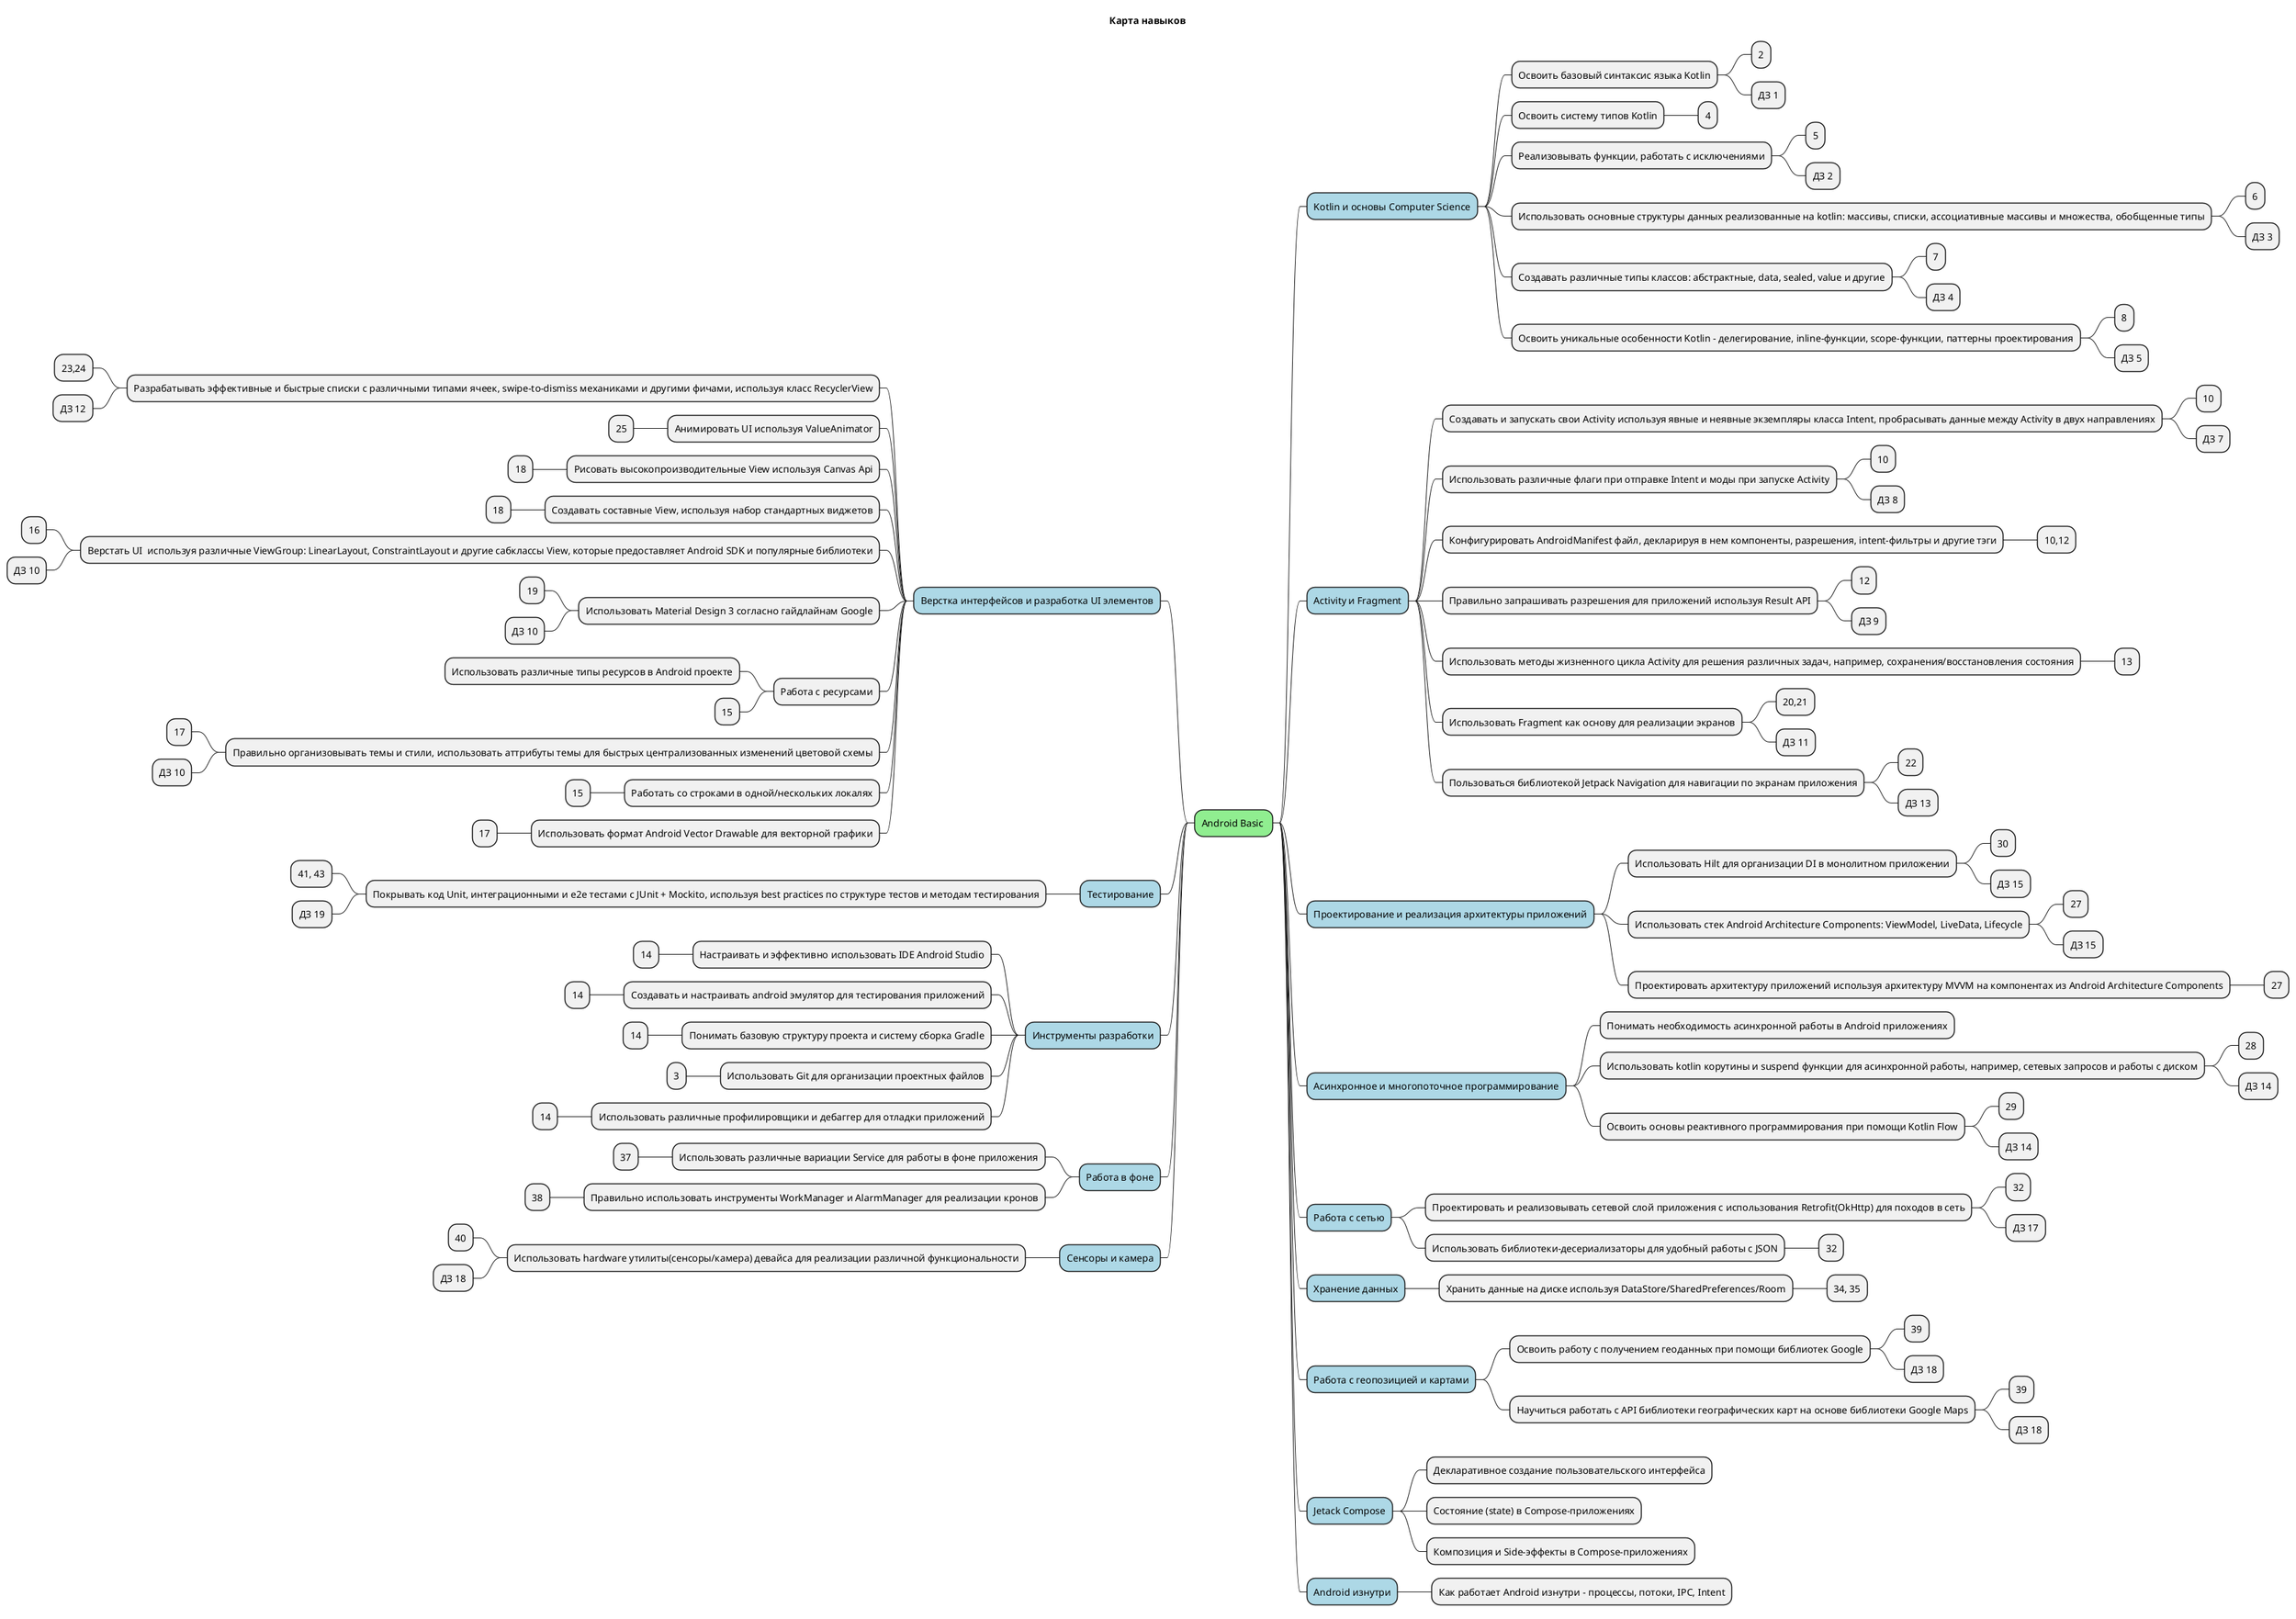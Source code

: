 @startmindmap
'https://plantuml.com/mindmap-diagram

<style>
mindmapDiagram {
  .green {
    BackgroundColor lightgreen
  }
  :depth(1) {
    BackGroundColor lightblue
  }
}
</style>

title Карта навыков

left side

* Android Basic <<green>>

** Верстка интерфейсов и разработка UI элементов
*** Разрабатывать эффективные и быстрые списки с различными типами ячеек, swipe-to-dismiss механиками и другими фичами, используя класс RecyclerView
**** 23,24
**** ДЗ 12
*** Анимировать UI используя ValueAnimator
**** 25
*** Рисовать высокопроизводительные View используя Canvas Api
**** 18
*** Создавать составные View, используя набор стандартных виджетов
**** 18
*** Верстать UI  используя различные ViewGroup: LinearLayout, ConstraintLayout и другие сабклассы View, которые предоставляет Android SDK и популярные библиотеки
**** 16
**** ДЗ 10
*** Использовать Material Design 3 согласно гайдлайнам Google
**** 19
**** ДЗ 10
*** Работа с ресурсами
**** Использовать различные типы ресурсов в Android проекте
**** 15
*** Правильно организовывать темы и стили, использовать аттрибуты темы для быстрых централизованных изменений цветовой схемы
**** 17
**** ДЗ 10
*** Работать со строками в одной/нескольких локалях
**** 15
*** Использовать формат Android Vector Drawable для векторной графики
**** 17

** Тестирование
*** Покрывать код Unit, интеграционными и e2e тестами с JUnit + Mockito, используя best practices по структуре тестов и методам тестирования
**** 41, 43
**** ДЗ 19

** Инструменты разработки
*** Настраивать и эффективно использовать IDE Android Studio
**** 14
*** Создавать и настраивать android эмулятор для тестирования приложений
**** 14
*** Понимать базовую структуру проекта и систему сборка Gradle
**** 14
*** Использовать Git для организации проектных файлов
**** 3
*** Использовать различные профилировщики и дебаггер для отладки приложений
**** 14

** Работа в фоне
*** Использовать различные вариации Service для работы в фоне приложения
**** 37
*** Правильно использовать инструменты WorkManager и AlarmManager для реализации кронов
**** 38

** Сенсоры и камера
*** Использовать hardware утилиты(сенсоры/камера) девайса для реализации различной функциональности
**** 40
**** ДЗ 18

right side

** Kotlin и основы Computer Science
*** Освоить базовый синтаксис языка Kotlin
**** 2
**** ДЗ 1
*** Освоить систему типов Kotlin
**** 4
*** Реализовывать функции, работать с исключениями
**** 5
**** ДЗ 2
*** Использовать основные структуры данных реализованные на kotlin: массивы, списки, ассоциативные массивы и множества, обобщенные типы
**** 6
**** ДЗ 3
*** Создавать различные типы классов: абстрактные, data, sealed, value и другие
**** 7
**** ДЗ 4
*** Освоить уникальные особенности Kotlin - делегирование, inline-функции, scope-функции, паттерны проектирования
**** 8
**** ДЗ 5

** Activity и Fragment
*** Создавать и запускать свои Activity используя явные и неявные экземпляры класса Intent, пробрасывать данные между Activity в двух направлениях
**** 10
**** ДЗ 7
*** Использовать различные флаги при отправке Intent и моды при запуске Activity
**** 10
**** ДЗ 8
*** Конфигурировать AndroidManifest файл, декларируя в нем компоненты, разрешения, intent-фильтры и другие тэги
**** 10,12
*** Правильно запрашивать разрешения для приложений используя Result API
**** 12
**** ДЗ 9
*** Использовать методы жизненного цикла Activity для решения различных задач, например, сохранения/восстановления состояния
**** 13
*** Использовать Fragment как основу для реализации экранов
**** 20,21
**** ДЗ 11
*** Пользоваться библиотекой Jetpack Navigation для навигации по экранам приложения
**** 22
**** ДЗ 13

** Проектирование и реализация архитектуры приложений
*** Использовать Hilt для организации DI в монолитном приложении
**** 30
**** ДЗ 15
*** Использовать стек Android Architecture Components: ViewModel, LiveData, Lifecycle
**** 27
**** ДЗ 15
*** Проектировать архитектуру приложений используя архитектуру MVVM на компонентах из Android Architecture Components
**** 27

** Асинхронное и многопоточное программирование
*** Понимать необходимость асинхронной работы в Android приложениях
*** Использовать kotlin корутины и suspend функции для асинхронной работы, например, сетевых запросов и работы с диском
**** 28
**** ДЗ 14
*** Освоить основы реактивного программирования при помощи Kotlin Flow
**** 29
**** ДЗ 14

** Работа с сетью
*** Проектировать и реализовывать сетевой слой приложения с использования Retrofit(OkHttp) для походов в сеть
**** 32
**** ДЗ 17
*** Использовать библиотеки-десериализаторы для удобный работы с JSON
**** 32

** Хранение данных
*** Хранить данные на диске используя DataStore/SharedPreferences/Room
**** 34, 35

** Работа с геопозицией и картами
*** Освоить работу с получением геоданных при помощи библиотек Google
**** 39
**** ДЗ 18
*** Научиться работать с API библиотеки географических карт на основе библиотеки Google Maps
**** 39
**** ДЗ 18

** Jetack Compose
*** Декларативное создание пользовательского интерфейса
*** Состояние (state) в Compose-приложениях
*** Композиция и Side-эффекты в Compose-приложениях

** Android изнутри
*** Как работает Android изнутри - процессы, потоки, IPC, Intent

@endmindmap
